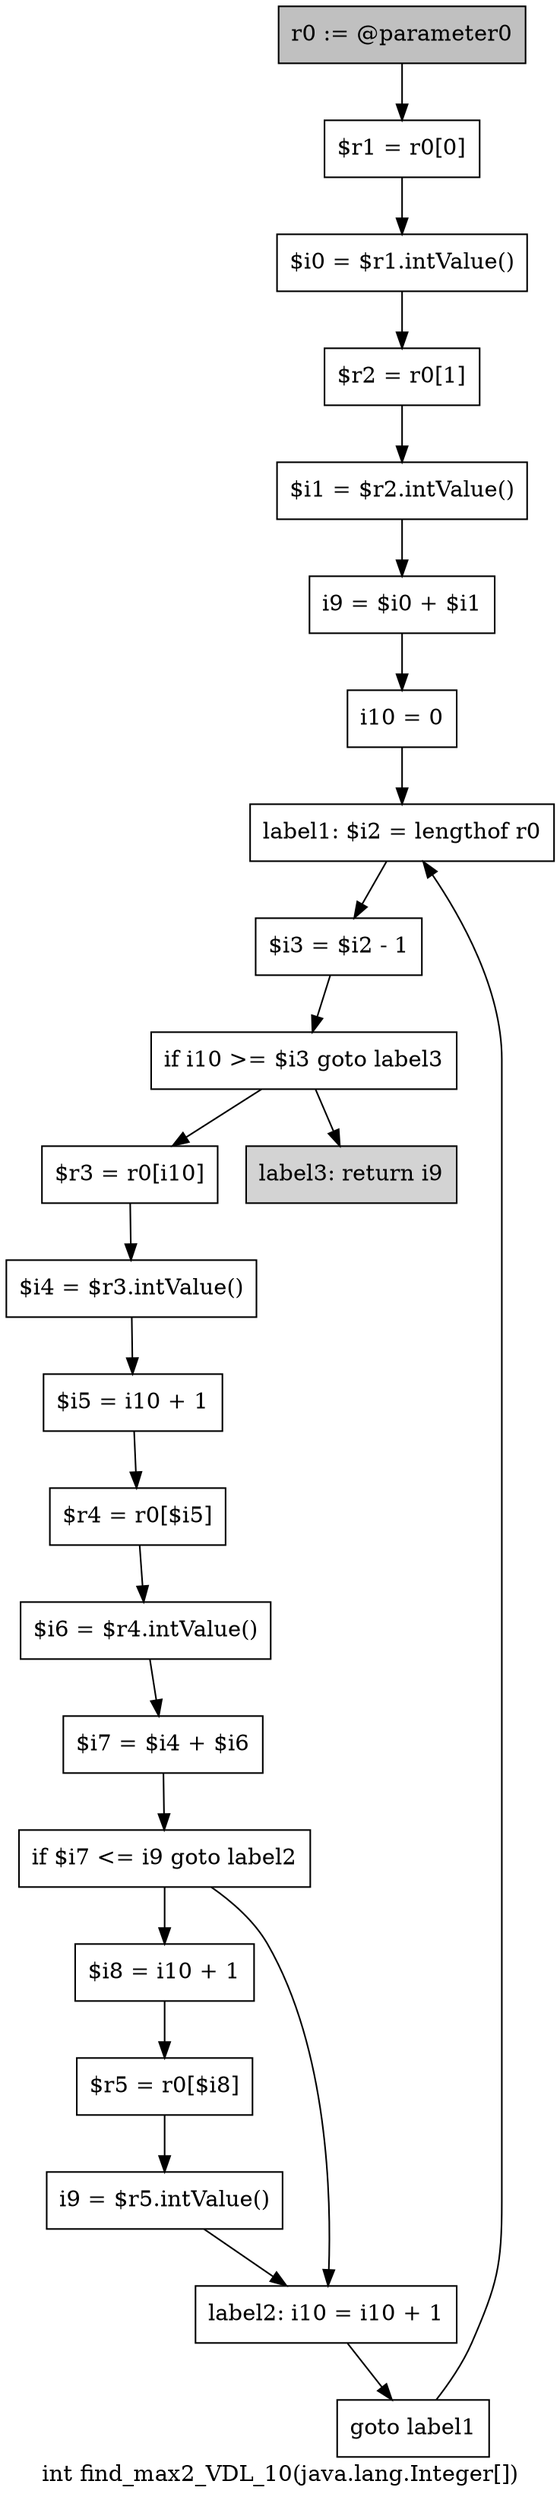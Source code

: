digraph "int find_max2_VDL_10(java.lang.Integer[])" {
    label="int find_max2_VDL_10(java.lang.Integer[])";
    node [shape=box];
    "0" [style=filled,fillcolor=gray,label="r0 := @parameter0",];
    "1" [label="$r1 = r0[0]",];
    "0"->"1";
    "2" [label="$i0 = $r1.intValue()",];
    "1"->"2";
    "3" [label="$r2 = r0[1]",];
    "2"->"3";
    "4" [label="$i1 = $r2.intValue()",];
    "3"->"4";
    "5" [label="i9 = $i0 + $i1",];
    "4"->"5";
    "6" [label="i10 = 0",];
    "5"->"6";
    "7" [label="label1: $i2 = lengthof r0",];
    "6"->"7";
    "8" [label="$i3 = $i2 - 1",];
    "7"->"8";
    "9" [label="if i10 >= $i3 goto label3",];
    "8"->"9";
    "10" [label="$r3 = r0[i10]",];
    "9"->"10";
    "22" [style=filled,fillcolor=lightgray,label="label3: return i9",];
    "9"->"22";
    "11" [label="$i4 = $r3.intValue()",];
    "10"->"11";
    "12" [label="$i5 = i10 + 1",];
    "11"->"12";
    "13" [label="$r4 = r0[$i5]",];
    "12"->"13";
    "14" [label="$i6 = $r4.intValue()",];
    "13"->"14";
    "15" [label="$i7 = $i4 + $i6",];
    "14"->"15";
    "16" [label="if $i7 <= i9 goto label2",];
    "15"->"16";
    "17" [label="$i8 = i10 + 1",];
    "16"->"17";
    "20" [label="label2: i10 = i10 + 1",];
    "16"->"20";
    "18" [label="$r5 = r0[$i8]",];
    "17"->"18";
    "19" [label="i9 = $r5.intValue()",];
    "18"->"19";
    "19"->"20";
    "21" [label="goto label1",];
    "20"->"21";
    "21"->"7";
}
